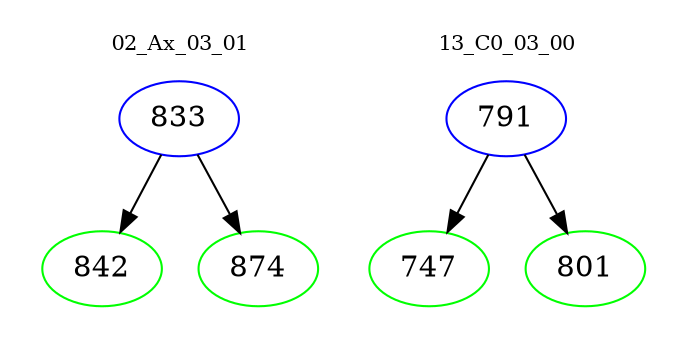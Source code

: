 digraph{
subgraph cluster_0 {
color = white
label = "02_Ax_03_01";
fontsize=10;
T0_833 [label="833", color="blue"]
T0_833 -> T0_842 [color="black"]
T0_842 [label="842", color="green"]
T0_833 -> T0_874 [color="black"]
T0_874 [label="874", color="green"]
}
subgraph cluster_1 {
color = white
label = "13_C0_03_00";
fontsize=10;
T1_791 [label="791", color="blue"]
T1_791 -> T1_747 [color="black"]
T1_747 [label="747", color="green"]
T1_791 -> T1_801 [color="black"]
T1_801 [label="801", color="green"]
}
}
